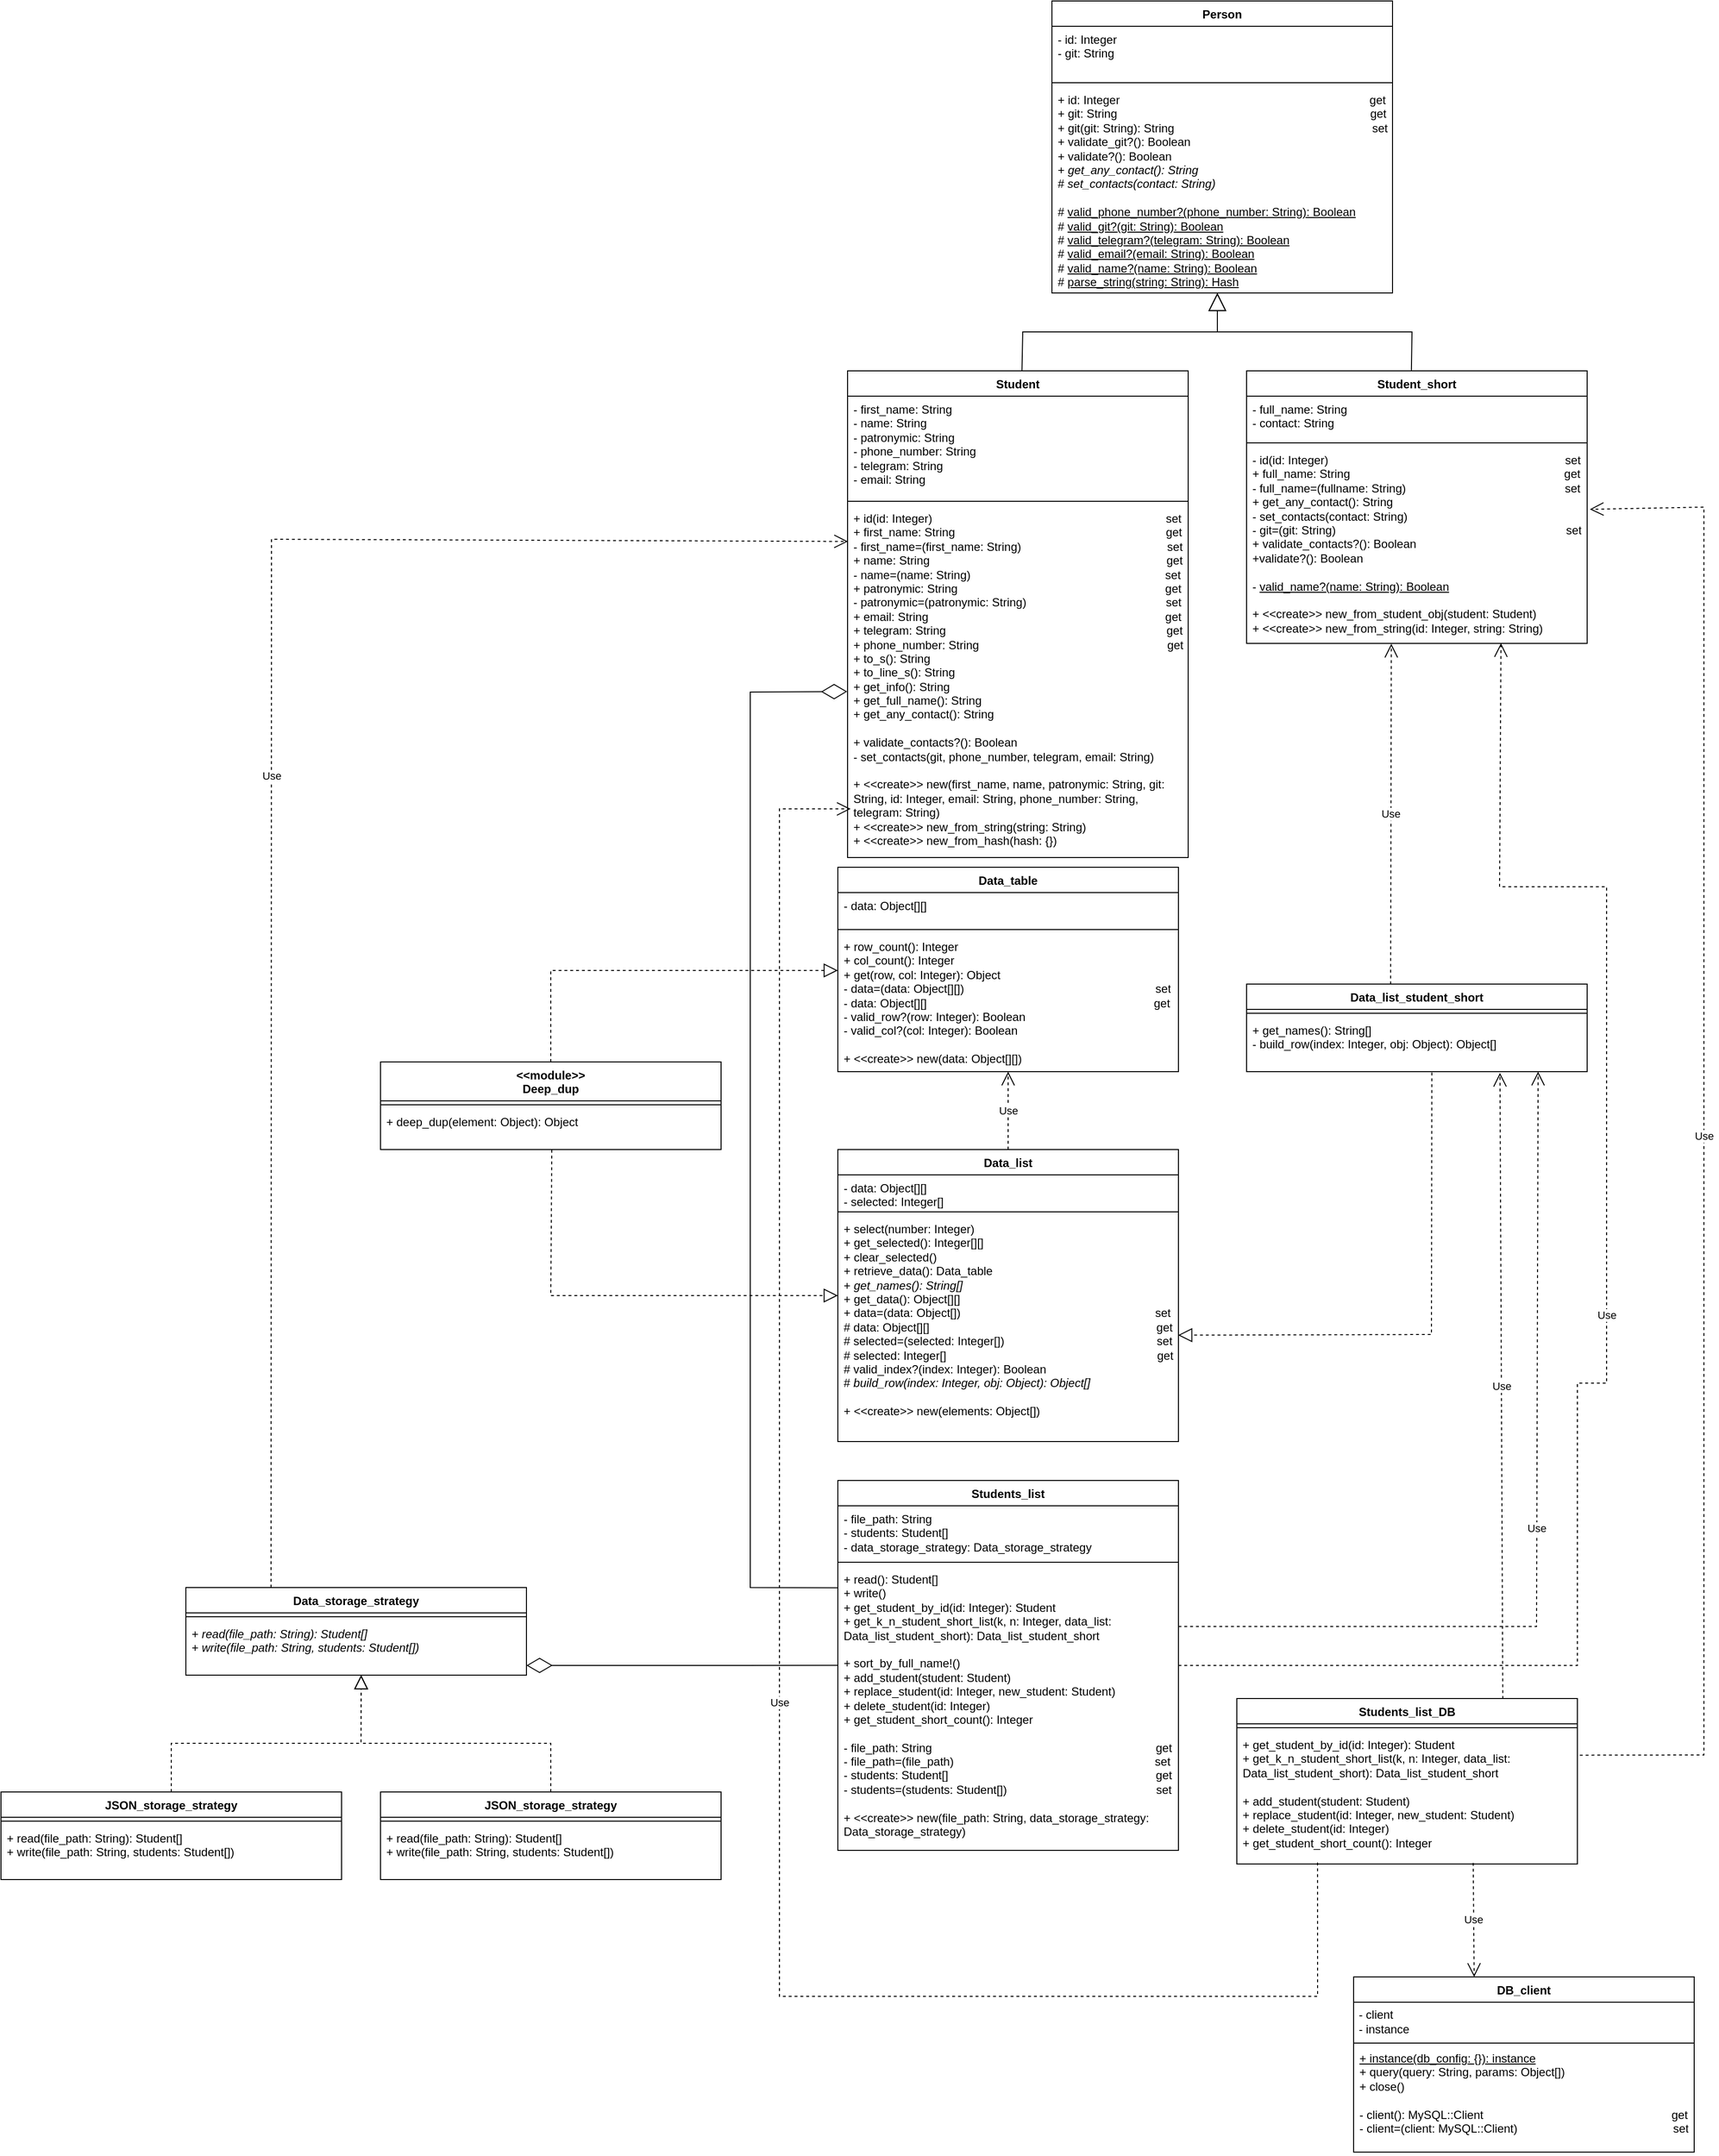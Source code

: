 <mxfile version="24.8.4">
  <diagram name="Страница — 1" id="5-wUqx7X6pIQO82QbJgh">
    <mxGraphModel grid="1" page="1" gridSize="10" guides="1" tooltips="1" connect="1" arrows="1" fold="1" pageScale="1" pageWidth="827" pageHeight="1169" math="0" shadow="0">
      <root>
        <mxCell id="0" />
        <mxCell id="1" parent="0" />
        <mxCell id="8w9vdPJpi9KEnKkPlF_M-1" value="Person" style="swimlane;fontStyle=1;align=center;verticalAlign=top;childLayout=stackLayout;horizontal=1;startSize=26;horizontalStack=0;resizeParent=1;resizeParentMax=0;resizeLast=0;collapsible=1;marginBottom=0;whiteSpace=wrap;html=1;" vertex="1" parent="1">
          <mxGeometry x="250" y="10" width="350" height="300" as="geometry" />
        </mxCell>
        <mxCell id="8w9vdPJpi9KEnKkPlF_M-2" value="- id: Integer&lt;div&gt;- git: String&lt;br&gt;&lt;/div&gt;" style="text;strokeColor=none;fillColor=none;align=left;verticalAlign=top;spacingLeft=4;spacingRight=4;overflow=hidden;rotatable=0;points=[[0,0.5],[1,0.5]];portConstraint=eastwest;whiteSpace=wrap;html=1;" vertex="1" parent="8w9vdPJpi9KEnKkPlF_M-1">
          <mxGeometry y="26" width="350" height="54" as="geometry" />
        </mxCell>
        <mxCell id="8w9vdPJpi9KEnKkPlF_M-3" value="" style="line;strokeWidth=1;fillColor=none;align=left;verticalAlign=middle;spacingTop=-1;spacingLeft=3;spacingRight=3;rotatable=0;labelPosition=right;points=[];portConstraint=eastwest;strokeColor=inherit;" vertex="1" parent="8w9vdPJpi9KEnKkPlF_M-1">
          <mxGeometry y="80" width="350" height="8" as="geometry" />
        </mxCell>
        <mxCell id="8w9vdPJpi9KEnKkPlF_M-4" value="&lt;div&gt;+ id: Integer&amp;nbsp; &amp;nbsp; &amp;nbsp; &amp;nbsp; &amp;nbsp; &amp;nbsp; &amp;nbsp; &amp;nbsp; &amp;nbsp; &amp;nbsp; &amp;nbsp; &amp;nbsp; &amp;nbsp; &amp;nbsp; &amp;nbsp; &amp;nbsp; &amp;nbsp; &amp;nbsp; &amp;nbsp; &amp;nbsp; &amp;nbsp; &amp;nbsp; &amp;nbsp; &amp;nbsp; &amp;nbsp; &amp;nbsp; &amp;nbsp; &amp;nbsp; &amp;nbsp; &amp;nbsp; &amp;nbsp; &amp;nbsp; &amp;nbsp; &amp;nbsp; &amp;nbsp; &amp;nbsp; &amp;nbsp; &amp;nbsp; &amp;nbsp;get&lt;/div&gt;&lt;div&gt;+ git: String&amp;nbsp; &amp;nbsp; &amp;nbsp; &amp;nbsp; &amp;nbsp; &amp;nbsp; &amp;nbsp; &amp;nbsp; &amp;nbsp; &amp;nbsp; &amp;nbsp; &amp;nbsp; &amp;nbsp; &amp;nbsp; &amp;nbsp; &amp;nbsp; &amp;nbsp; &amp;nbsp; &amp;nbsp; &amp;nbsp; &amp;nbsp; &amp;nbsp; &amp;nbsp; &amp;nbsp; &amp;nbsp; &amp;nbsp; &amp;nbsp; &amp;nbsp; &amp;nbsp; &amp;nbsp; &amp;nbsp; &amp;nbsp; &amp;nbsp; &amp;nbsp; &amp;nbsp; &amp;nbsp; &amp;nbsp; &amp;nbsp; &amp;nbsp; get&lt;br&gt;+ git(git: String): String&amp;nbsp; &amp;nbsp; &amp;nbsp; &amp;nbsp; &amp;nbsp; &amp;nbsp; &amp;nbsp; &amp;nbsp; &amp;nbsp; &amp;nbsp; &amp;nbsp; &amp;nbsp; &amp;nbsp; &amp;nbsp; &amp;nbsp; &amp;nbsp; &amp;nbsp; &amp;nbsp; &amp;nbsp; &amp;nbsp; &amp;nbsp; &amp;nbsp; &amp;nbsp; &amp;nbsp; &amp;nbsp; &amp;nbsp; &amp;nbsp; &amp;nbsp; &amp;nbsp; &amp;nbsp; &amp;nbsp;set&lt;/div&gt;&lt;div&gt;+ validate_git?(): Boolean&lt;br&gt;+ validate?(): Boolean&lt;/div&gt;&lt;div&gt;+ &lt;i&gt;get_any_contact(): String&lt;/i&gt;&lt;br&gt;# &lt;i&gt;set_contacts(contact: String)&lt;/i&gt;&lt;br&gt;&lt;br&gt;# &lt;u&gt;valid_phone_number?(phone_number: String): Boolean&lt;/u&gt;&lt;/div&gt;&lt;div&gt;# &lt;u&gt;valid_git?(git: String): Boolean&lt;/u&gt;&lt;/div&gt;&lt;div&gt;# &lt;u&gt;valid_telegram?(telegram: String): Boolean&lt;/u&gt;&lt;/div&gt;&lt;div&gt;# &lt;u&gt;valid_email?(email: String): Boolean&lt;/u&gt;&lt;/div&gt;&lt;div&gt;#&amp;nbsp;&lt;u&gt;valid_name?(name: String): Boolean&lt;/u&gt;&lt;br&gt;&lt;/div&gt;&lt;div&gt;# &lt;u&gt;parse_string(string: String): Hash&lt;/u&gt;&lt;/div&gt;&lt;div&gt;&lt;br&gt;&lt;/div&gt;&lt;div&gt;&lt;br&gt;&lt;/div&gt;&lt;div&gt;&lt;br&gt;&lt;/div&gt;" style="text;strokeColor=none;fillColor=none;align=left;verticalAlign=top;spacingLeft=4;spacingRight=4;overflow=hidden;rotatable=0;points=[[0,0.5],[1,0.5]];portConstraint=eastwest;whiteSpace=wrap;html=1;" vertex="1" parent="8w9vdPJpi9KEnKkPlF_M-1">
          <mxGeometry y="88" width="350" height="212" as="geometry" />
        </mxCell>
        <mxCell id="8w9vdPJpi9KEnKkPlF_M-5" value="Student" style="swimlane;fontStyle=1;align=center;verticalAlign=top;childLayout=stackLayout;horizontal=1;startSize=26;horizontalStack=0;resizeParent=1;resizeParentMax=0;resizeLast=0;collapsible=1;marginBottom=0;whiteSpace=wrap;html=1;" vertex="1" parent="1">
          <mxGeometry x="40" y="390" width="350" height="500" as="geometry" />
        </mxCell>
        <mxCell id="8w9vdPJpi9KEnKkPlF_M-6" value="&lt;div&gt;- first_name: String&lt;/div&gt;&lt;div&gt;- name: String&lt;/div&gt;&lt;div&gt;- patronymic: String&lt;/div&gt;&lt;div&gt;- phone_number: String&lt;/div&gt;&lt;div&gt;- telegram: String&lt;/div&gt;&lt;div&gt;- email: String&lt;/div&gt;" style="text;strokeColor=none;fillColor=none;align=left;verticalAlign=top;spacingLeft=4;spacingRight=4;overflow=hidden;rotatable=0;points=[[0,0.5],[1,0.5]];portConstraint=eastwest;whiteSpace=wrap;html=1;" vertex="1" parent="8w9vdPJpi9KEnKkPlF_M-5">
          <mxGeometry y="26" width="350" height="104" as="geometry" />
        </mxCell>
        <mxCell id="8w9vdPJpi9KEnKkPlF_M-7" value="" style="line;strokeWidth=1;fillColor=none;align=left;verticalAlign=middle;spacingTop=-1;spacingLeft=3;spacingRight=3;rotatable=0;labelPosition=right;points=[];portConstraint=eastwest;strokeColor=inherit;" vertex="1" parent="8w9vdPJpi9KEnKkPlF_M-5">
          <mxGeometry y="130" width="350" height="8" as="geometry" />
        </mxCell>
        <mxCell id="8w9vdPJpi9KEnKkPlF_M-8" value="&lt;div&gt;&lt;span style=&quot;background-color: initial;&quot;&gt;+ id(id: Integer)&amp;nbsp; &amp;nbsp; &amp;nbsp; &amp;nbsp; &amp;nbsp; &amp;nbsp; &amp;nbsp; &amp;nbsp; &amp;nbsp; &amp;nbsp; &amp;nbsp; &amp;nbsp; &amp;nbsp; &amp;nbsp; &amp;nbsp; &amp;nbsp; &amp;nbsp; &amp;nbsp; &amp;nbsp; &amp;nbsp; &amp;nbsp; &amp;nbsp; &amp;nbsp; &amp;nbsp; &amp;nbsp; &amp;nbsp; &amp;nbsp; &amp;nbsp; &amp;nbsp; &amp;nbsp; &amp;nbsp; &amp;nbsp; &amp;nbsp; &amp;nbsp; &amp;nbsp; &amp;nbsp; set&lt;/span&gt;&lt;br&gt;&lt;/div&gt;+ first_name: String&amp;nbsp; &amp;nbsp; &amp;nbsp; &amp;nbsp; &amp;nbsp; &amp;nbsp; &amp;nbsp; &amp;nbsp; &amp;nbsp; &amp;nbsp; &amp;nbsp; &amp;nbsp; &amp;nbsp; &amp;nbsp; &amp;nbsp; &amp;nbsp; &amp;nbsp; &amp;nbsp; &amp;nbsp; &amp;nbsp; &amp;nbsp; &amp;nbsp; &amp;nbsp; &amp;nbsp; &amp;nbsp; &amp;nbsp; &amp;nbsp; &amp;nbsp; &amp;nbsp; &amp;nbsp; &amp;nbsp; &amp;nbsp; &amp;nbsp;get&lt;div&gt;- first_name=(first_name: String)&amp;nbsp; &amp;nbsp; &amp;nbsp; &amp;nbsp; &amp;nbsp; &amp;nbsp; &amp;nbsp; &amp;nbsp; &amp;nbsp; &amp;nbsp; &amp;nbsp; &amp;nbsp; &amp;nbsp; &amp;nbsp; &amp;nbsp; &amp;nbsp; &amp;nbsp; &amp;nbsp; &amp;nbsp; &amp;nbsp; &amp;nbsp; &amp;nbsp; &amp;nbsp;set&lt;br&gt;+ name: String&amp;nbsp; &amp;nbsp; &amp;nbsp; &amp;nbsp; &amp;nbsp; &amp;nbsp; &amp;nbsp; &amp;nbsp; &amp;nbsp; &amp;nbsp; &amp;nbsp; &amp;nbsp; &amp;nbsp; &amp;nbsp; &amp;nbsp; &amp;nbsp; &amp;nbsp; &amp;nbsp; &amp;nbsp; &amp;nbsp; &amp;nbsp; &amp;nbsp; &amp;nbsp; &amp;nbsp; &amp;nbsp; &amp;nbsp; &amp;nbsp; &amp;nbsp; &amp;nbsp; &amp;nbsp; &amp;nbsp; &amp;nbsp; &amp;nbsp; &amp;nbsp; &amp;nbsp; &amp;nbsp; &amp;nbsp;get&lt;br&gt;- name=(name: String)&amp;nbsp; &amp;nbsp; &amp;nbsp; &amp;nbsp; &amp;nbsp; &amp;nbsp; &amp;nbsp; &amp;nbsp; &amp;nbsp; &amp;nbsp; &amp;nbsp; &amp;nbsp; &amp;nbsp; &amp;nbsp; &amp;nbsp; &amp;nbsp; &amp;nbsp; &amp;nbsp; &amp;nbsp; &amp;nbsp; &amp;nbsp; &amp;nbsp; &amp;nbsp; &amp;nbsp; &amp;nbsp; &amp;nbsp; &amp;nbsp; &amp;nbsp; &amp;nbsp; &amp;nbsp; set&lt;br&gt;+ patronymic: String&amp;nbsp; &amp;nbsp; &amp;nbsp; &amp;nbsp; &amp;nbsp; &amp;nbsp; &amp;nbsp; &amp;nbsp; &amp;nbsp; &amp;nbsp; &amp;nbsp; &amp;nbsp; &amp;nbsp; &amp;nbsp; &amp;nbsp; &amp;nbsp; &amp;nbsp; &amp;nbsp; &amp;nbsp; &amp;nbsp; &amp;nbsp; &amp;nbsp; &amp;nbsp; &amp;nbsp; &amp;nbsp; &amp;nbsp; &amp;nbsp; &amp;nbsp; &amp;nbsp; &amp;nbsp; &amp;nbsp; &amp;nbsp; get&lt;/div&gt;&lt;div&gt;- patronymic=(patronymic: String)&amp;nbsp; &amp;nbsp; &amp;nbsp; &amp;nbsp; &amp;nbsp; &amp;nbsp; &amp;nbsp; &amp;nbsp; &amp;nbsp; &amp;nbsp; &amp;nbsp; &amp;nbsp; &amp;nbsp; &amp;nbsp; &amp;nbsp; &amp;nbsp; &amp;nbsp; &amp;nbsp; &amp;nbsp; &amp;nbsp; &amp;nbsp; &amp;nbsp;set&lt;/div&gt;&lt;div&gt;+ email: String&amp;nbsp; &amp;nbsp; &amp;nbsp; &amp;nbsp; &amp;nbsp; &amp;nbsp; &amp;nbsp; &amp;nbsp; &amp;nbsp; &amp;nbsp; &amp;nbsp; &amp;nbsp; &amp;nbsp; &amp;nbsp; &amp;nbsp; &amp;nbsp; &amp;nbsp; &amp;nbsp; &amp;nbsp; &amp;nbsp; &amp;nbsp; &amp;nbsp; &amp;nbsp; &amp;nbsp; &amp;nbsp; &amp;nbsp; &amp;nbsp; &amp;nbsp; &amp;nbsp; &amp;nbsp; &amp;nbsp; &amp;nbsp; &amp;nbsp; &amp;nbsp; &amp;nbsp; &amp;nbsp; &amp;nbsp;get&lt;/div&gt;&lt;div&gt;+ telegram: String&amp;nbsp; &amp;nbsp; &amp;nbsp; &amp;nbsp; &amp;nbsp; &amp;nbsp; &amp;nbsp; &amp;nbsp; &amp;nbsp; &amp;nbsp; &amp;nbsp; &amp;nbsp; &amp;nbsp; &amp;nbsp; &amp;nbsp; &amp;nbsp; &amp;nbsp; &amp;nbsp; &amp;nbsp; &amp;nbsp; &amp;nbsp; &amp;nbsp; &amp;nbsp; &amp;nbsp; &amp;nbsp; &amp;nbsp; &amp;nbsp; &amp;nbsp; &amp;nbsp; &amp;nbsp; &amp;nbsp; &amp;nbsp; &amp;nbsp; &amp;nbsp; get&lt;br&gt;+ phone_number: String&amp;nbsp; &amp;nbsp; &amp;nbsp; &amp;nbsp; &amp;nbsp; &amp;nbsp; &amp;nbsp; &amp;nbsp; &amp;nbsp; &amp;nbsp; &amp;nbsp; &amp;nbsp; &amp;nbsp; &amp;nbsp; &amp;nbsp; &amp;nbsp; &amp;nbsp; &amp;nbsp; &amp;nbsp; &amp;nbsp; &amp;nbsp; &amp;nbsp; &amp;nbsp; &amp;nbsp; &amp;nbsp; &amp;nbsp; &amp;nbsp; &amp;nbsp; &amp;nbsp; get&lt;/div&gt;&lt;div&gt;+ to_s(): String&lt;br&gt;+ to_line_s(): String&lt;/div&gt;&lt;div&gt;+ get_info(): String&lt;/div&gt;&lt;div&gt;+ get_full_name(): String&lt;/div&gt;&lt;div&gt;+ get_any_contact(): String&lt;br&gt;&lt;br&gt;+ validate_contacts?(): Boolean&lt;/div&gt;&lt;div&gt;- set_contacts(git, phone_number, telegram, email: String)&lt;br&gt;&lt;br&gt;+ &amp;lt;&amp;lt;create&amp;gt;&amp;gt; new(first_name, name, patronymic: String, git: String, id: Integer, email: String, phone_number: String, telegram: String)&lt;/div&gt;&lt;div&gt;+ &amp;lt;&amp;lt;create&amp;gt;&amp;gt; new_from_string(string: String)&lt;br&gt;+ &amp;lt;&amp;lt;create&amp;gt;&amp;gt; new_from_hash(hash: {})&lt;br&gt;&lt;br&gt;&lt;/div&gt;&lt;div&gt;&lt;br&gt;&lt;/div&gt;" style="text;strokeColor=none;fillColor=none;align=left;verticalAlign=top;spacingLeft=4;spacingRight=4;overflow=hidden;rotatable=0;points=[[0,0.5],[1,0.5]];portConstraint=eastwest;whiteSpace=wrap;html=1;" vertex="1" parent="8w9vdPJpi9KEnKkPlF_M-5">
          <mxGeometry y="138" width="350" height="362" as="geometry" />
        </mxCell>
        <mxCell id="8w9vdPJpi9KEnKkPlF_M-9" value="Student_short" style="swimlane;fontStyle=1;align=center;verticalAlign=top;childLayout=stackLayout;horizontal=1;startSize=26;horizontalStack=0;resizeParent=1;resizeParentMax=0;resizeLast=0;collapsible=1;marginBottom=0;whiteSpace=wrap;html=1;" vertex="1" parent="1">
          <mxGeometry x="450" y="390" width="350" height="280" as="geometry" />
        </mxCell>
        <mxCell id="8w9vdPJpi9KEnKkPlF_M-10" value="&lt;div&gt;&lt;span style=&quot;background-color: initial;&quot;&gt;- full_name: String&lt;br&gt;- contact: String&lt;/span&gt;&lt;br&gt;&lt;/div&gt;&lt;div&gt;&lt;br&gt;&lt;/div&gt;" style="text;strokeColor=none;fillColor=none;align=left;verticalAlign=top;spacingLeft=4;spacingRight=4;overflow=hidden;rotatable=0;points=[[0,0.5],[1,0.5]];portConstraint=eastwest;whiteSpace=wrap;html=1;" vertex="1" parent="8w9vdPJpi9KEnKkPlF_M-9">
          <mxGeometry y="26" width="350" height="44" as="geometry" />
        </mxCell>
        <mxCell id="8w9vdPJpi9KEnKkPlF_M-11" value="" style="line;strokeWidth=1;fillColor=none;align=left;verticalAlign=middle;spacingTop=-1;spacingLeft=3;spacingRight=3;rotatable=0;labelPosition=right;points=[];portConstraint=eastwest;strokeColor=inherit;" vertex="1" parent="8w9vdPJpi9KEnKkPlF_M-9">
          <mxGeometry y="70" width="350" height="8" as="geometry" />
        </mxCell>
        <mxCell id="8w9vdPJpi9KEnKkPlF_M-12" value="&lt;div&gt;&lt;span style=&quot;background-color: initial;&quot;&gt;- id(id: Integer)&amp;nbsp; &amp;nbsp; &amp;nbsp; &amp;nbsp; &amp;nbsp; &amp;nbsp; &amp;nbsp; &amp;nbsp; &amp;nbsp; &amp;nbsp; &amp;nbsp; &amp;nbsp; &amp;nbsp; &amp;nbsp; &amp;nbsp; &amp;nbsp; &amp;nbsp; &amp;nbsp; &amp;nbsp; &amp;nbsp; &amp;nbsp; &amp;nbsp; &amp;nbsp; &amp;nbsp; &amp;nbsp; &amp;nbsp; &amp;nbsp; &amp;nbsp; &amp;nbsp; &amp;nbsp; &amp;nbsp; &amp;nbsp; &amp;nbsp; &amp;nbsp; &amp;nbsp; &amp;nbsp; &amp;nbsp;set&lt;/span&gt;&lt;/div&gt;&lt;div&gt;+ full_name: String&amp;nbsp; &amp;nbsp; &amp;nbsp; &amp;nbsp; &amp;nbsp; &amp;nbsp; &amp;nbsp; &amp;nbsp; &amp;nbsp; &amp;nbsp; &amp;nbsp; &amp;nbsp; &amp;nbsp; &amp;nbsp; &amp;nbsp; &amp;nbsp; &amp;nbsp; &amp;nbsp; &amp;nbsp; &amp;nbsp; &amp;nbsp; &amp;nbsp; &amp;nbsp; &amp;nbsp; &amp;nbsp; &amp;nbsp; &amp;nbsp; &amp;nbsp; &amp;nbsp; &amp;nbsp; &amp;nbsp; &amp;nbsp; &amp;nbsp; get&lt;br&gt;- full_name=(fullname: String)&amp;nbsp; &amp;nbsp; &amp;nbsp; &amp;nbsp; &amp;nbsp; &amp;nbsp; &amp;nbsp; &amp;nbsp; &amp;nbsp; &amp;nbsp; &amp;nbsp; &amp;nbsp; &amp;nbsp; &amp;nbsp; &amp;nbsp; &amp;nbsp; &amp;nbsp; &amp;nbsp; &amp;nbsp; &amp;nbsp; &amp;nbsp; &amp;nbsp; &amp;nbsp; &amp;nbsp; &amp;nbsp;set&lt;br&gt;+ get_any_contact(): String&amp;nbsp; &amp;nbsp; &amp;nbsp; &amp;nbsp; &amp;nbsp; &amp;nbsp; &amp;nbsp; &amp;nbsp; &amp;nbsp; &amp;nbsp; &amp;nbsp; &amp;nbsp; &amp;nbsp; &amp;nbsp; &amp;nbsp; &amp;nbsp;&amp;nbsp;&lt;/div&gt;&lt;div&gt;- set_contacts(contact: String)&lt;/div&gt;&lt;div&gt;- git=(git: String)&amp;nbsp; &amp;nbsp; &amp;nbsp; &amp;nbsp; &amp;nbsp; &amp;nbsp; &amp;nbsp; &amp;nbsp; &amp;nbsp; &amp;nbsp; &amp;nbsp; &amp;nbsp; &amp;nbsp; &amp;nbsp; &amp;nbsp; &amp;nbsp; &amp;nbsp; &amp;nbsp; &amp;nbsp; &amp;nbsp; &amp;nbsp; &amp;nbsp; &amp;nbsp; &amp;nbsp; &amp;nbsp; &amp;nbsp; &amp;nbsp; &amp;nbsp; &amp;nbsp; &amp;nbsp; &amp;nbsp; &amp;nbsp; &amp;nbsp; &amp;nbsp; &amp;nbsp; &amp;nbsp;set&lt;br&gt;+ validate_contacts?(): Boolean&lt;br&gt;+validate?(): Boolean&lt;/div&gt;&lt;div&gt;&lt;br&gt;&lt;/div&gt;&lt;div&gt;- &lt;u&gt;valid_name?(name: String): Boolean&lt;/u&gt;&lt;/div&gt;&lt;div&gt;&lt;u&gt;&lt;br&gt;&lt;/u&gt;+ &amp;lt;&amp;lt;create&amp;gt;&amp;gt; new_from_student_obj(student: Student)&lt;/div&gt;&lt;div&gt;+ &amp;lt;&amp;lt;create&amp;gt;&amp;gt; new_from_string(id: Integer, string: String)&lt;br&gt;&lt;/div&gt;&lt;div&gt;&lt;br&gt;&lt;/div&gt;&lt;div&gt;&lt;br&gt;&lt;/div&gt;" style="text;strokeColor=none;fillColor=none;align=left;verticalAlign=top;spacingLeft=4;spacingRight=4;overflow=hidden;rotatable=0;points=[[0,0.5],[1,0.5]];portConstraint=eastwest;whiteSpace=wrap;html=1;" vertex="1" parent="8w9vdPJpi9KEnKkPlF_M-9">
          <mxGeometry y="78" width="350" height="202" as="geometry" />
        </mxCell>
        <mxCell id="8w9vdPJpi9KEnKkPlF_M-13" value="" style="endArrow=block;endSize=16;endFill=0;html=1;rounded=0;exitX=0.512;exitY=0;exitDx=0;exitDy=0;exitPerimeter=0;" edge="1" parent="1" source="8w9vdPJpi9KEnKkPlF_M-5">
          <mxGeometry width="160" relative="1" as="geometry">
            <mxPoint x="220" y="350" as="sourcePoint" />
            <mxPoint x="420" y="310" as="targetPoint" />
            <Array as="points">
              <mxPoint x="220" y="350" />
              <mxPoint x="420" y="350" />
            </Array>
          </mxGeometry>
        </mxCell>
        <mxCell id="8w9vdPJpi9KEnKkPlF_M-14" value="" style="endArrow=block;endSize=16;endFill=0;html=1;rounded=0;exitX=0.484;exitY=-0.002;exitDx=0;exitDy=0;exitPerimeter=0;" edge="1" parent="1" source="8w9vdPJpi9KEnKkPlF_M-9">
          <mxGeometry width="160" relative="1" as="geometry">
            <mxPoint x="205" y="320" as="sourcePoint" />
            <mxPoint x="420" y="310" as="targetPoint" />
            <Array as="points">
              <mxPoint x="620" y="350" />
              <mxPoint x="420" y="350" />
            </Array>
          </mxGeometry>
        </mxCell>
        <mxCell id="5-nP5moGx_K60F7qfpw7-1" value="Data_table" style="swimlane;fontStyle=1;align=center;verticalAlign=top;childLayout=stackLayout;horizontal=1;startSize=26;horizontalStack=0;resizeParent=1;resizeParentMax=0;resizeLast=0;collapsible=1;marginBottom=0;whiteSpace=wrap;html=1;" vertex="1" parent="1">
          <mxGeometry x="30" y="900" width="350" height="210" as="geometry" />
        </mxCell>
        <mxCell id="5-nP5moGx_K60F7qfpw7-2" value="- data: Object[][]" style="text;strokeColor=none;fillColor=none;align=left;verticalAlign=top;spacingLeft=4;spacingRight=4;overflow=hidden;rotatable=0;points=[[0,0.5],[1,0.5]];portConstraint=eastwest;whiteSpace=wrap;html=1;" vertex="1" parent="5-nP5moGx_K60F7qfpw7-1">
          <mxGeometry y="26" width="350" height="34" as="geometry" />
        </mxCell>
        <mxCell id="5-nP5moGx_K60F7qfpw7-3" value="" style="line;strokeWidth=1;fillColor=none;align=left;verticalAlign=middle;spacingTop=-1;spacingLeft=3;spacingRight=3;rotatable=0;labelPosition=right;points=[];portConstraint=eastwest;strokeColor=inherit;" vertex="1" parent="5-nP5moGx_K60F7qfpw7-1">
          <mxGeometry y="60" width="350" height="8" as="geometry" />
        </mxCell>
        <mxCell id="5-nP5moGx_K60F7qfpw7-4" value="+ row_count(): Integer&lt;br&gt;+ col_count(): Integer&lt;br&gt;+ get(row, col: Integer): Object&lt;br&gt;- data=(data: Object[][])&amp;nbsp; &amp;nbsp; &amp;nbsp; &amp;nbsp; &amp;nbsp; &amp;nbsp; &amp;nbsp; &amp;nbsp; &amp;nbsp; &amp;nbsp; &amp;nbsp; &amp;nbsp; &amp;nbsp; &amp;nbsp; &amp;nbsp; &amp;nbsp; &amp;nbsp; &amp;nbsp; &amp;nbsp; &amp;nbsp; &amp;nbsp; &amp;nbsp; &amp;nbsp; &amp;nbsp; &amp;nbsp; &amp;nbsp; &amp;nbsp; &amp;nbsp; &amp;nbsp; &amp;nbsp;set&lt;br&gt;- data: Object[][]&amp;nbsp; &amp;nbsp; &amp;nbsp; &amp;nbsp; &amp;nbsp; &amp;nbsp; &amp;nbsp; &amp;nbsp; &amp;nbsp; &amp;nbsp; &amp;nbsp; &amp;nbsp; &amp;nbsp; &amp;nbsp; &amp;nbsp; &amp;nbsp; &amp;nbsp; &amp;nbsp; &amp;nbsp; &amp;nbsp; &amp;nbsp; &amp;nbsp; &amp;nbsp; &amp;nbsp; &amp;nbsp; &amp;nbsp; &amp;nbsp; &amp;nbsp; &amp;nbsp; &amp;nbsp; &amp;nbsp; &amp;nbsp; &amp;nbsp; &amp;nbsp; &amp;nbsp; get&lt;br&gt;- valid_row?(row: Integer): Boolean&lt;br&gt;- valid_col?(col: Integer): Boolean&lt;br&gt;&lt;br&gt;+ &amp;lt;&amp;lt;create&amp;gt;&amp;gt; new(data: Object[][])" style="text;strokeColor=none;fillColor=none;align=left;verticalAlign=top;spacingLeft=4;spacingRight=4;overflow=hidden;rotatable=0;points=[[0,0.5],[1,0.5]];portConstraint=eastwest;whiteSpace=wrap;html=1;" vertex="1" parent="5-nP5moGx_K60F7qfpw7-1">
          <mxGeometry y="68" width="350" height="142" as="geometry" />
        </mxCell>
        <mxCell id="5-nP5moGx_K60F7qfpw7-5" value="Data_list" style="swimlane;fontStyle=1;align=center;verticalAlign=top;childLayout=stackLayout;horizontal=1;startSize=26;horizontalStack=0;resizeParent=1;resizeParentMax=0;resizeLast=0;collapsible=1;marginBottom=0;whiteSpace=wrap;html=1;" vertex="1" parent="1">
          <mxGeometry x="30" y="1190" width="350" height="300" as="geometry" />
        </mxCell>
        <mxCell id="5-nP5moGx_K60F7qfpw7-6" value="- data: Object[][]&lt;div&gt;- selected: Integer[]&lt;/div&gt;" style="text;strokeColor=none;fillColor=none;align=left;verticalAlign=top;spacingLeft=4;spacingRight=4;overflow=hidden;rotatable=0;points=[[0,0.5],[1,0.5]];portConstraint=eastwest;whiteSpace=wrap;html=1;" vertex="1" parent="5-nP5moGx_K60F7qfpw7-5">
          <mxGeometry y="26" width="350" height="34" as="geometry" />
        </mxCell>
        <mxCell id="5-nP5moGx_K60F7qfpw7-7" value="" style="line;strokeWidth=1;fillColor=none;align=left;verticalAlign=middle;spacingTop=-1;spacingLeft=3;spacingRight=3;rotatable=0;labelPosition=right;points=[];portConstraint=eastwest;strokeColor=inherit;" vertex="1" parent="5-nP5moGx_K60F7qfpw7-5">
          <mxGeometry y="60" width="350" height="8" as="geometry" />
        </mxCell>
        <mxCell id="5-nP5moGx_K60F7qfpw7-8" value="+ select(number: Integer)&lt;br&gt;+ get_selected(): Integer[][]&lt;br&gt;+ clear_selected()&lt;div&gt;+ retrieve_data(): Data_table&lt;br&gt;+ &lt;i&gt;get_names(): String[]&lt;/i&gt;&lt;br&gt;+ get_data(): Object[][]&lt;br&gt;+ data=(data: Object[])&amp;nbsp; &amp;nbsp; &amp;nbsp; &amp;nbsp; &amp;nbsp; &amp;nbsp; &amp;nbsp; &amp;nbsp; &amp;nbsp; &amp;nbsp; &amp;nbsp; &amp;nbsp; &amp;nbsp; &amp;nbsp; &amp;nbsp; &amp;nbsp; &amp;nbsp; &amp;nbsp; &amp;nbsp; &amp;nbsp; &amp;nbsp; &amp;nbsp; &amp;nbsp; &amp;nbsp; &amp;nbsp; &amp;nbsp; &amp;nbsp; &amp;nbsp; &amp;nbsp; &amp;nbsp; set&lt;br&gt;# data: Object[][]&amp;nbsp; &amp;nbsp; &amp;nbsp; &amp;nbsp; &amp;nbsp; &amp;nbsp; &amp;nbsp; &amp;nbsp; &amp;nbsp; &amp;nbsp; &amp;nbsp; &amp;nbsp; &amp;nbsp; &amp;nbsp; &amp;nbsp; &amp;nbsp; &amp;nbsp; &amp;nbsp; &amp;nbsp; &amp;nbsp; &amp;nbsp; &amp;nbsp; &amp;nbsp; &amp;nbsp; &amp;nbsp; &amp;nbsp; &amp;nbsp; &amp;nbsp; &amp;nbsp; &amp;nbsp; &amp;nbsp; &amp;nbsp; &amp;nbsp; &amp;nbsp; &amp;nbsp; get&lt;br&gt;# selected=(selected: Integer[])&amp;nbsp; &amp;nbsp; &amp;nbsp; &amp;nbsp; &amp;nbsp; &amp;nbsp; &amp;nbsp; &amp;nbsp; &amp;nbsp; &amp;nbsp; &amp;nbsp; &amp;nbsp; &amp;nbsp; &amp;nbsp; &amp;nbsp; &amp;nbsp; &amp;nbsp; &amp;nbsp; &amp;nbsp; &amp;nbsp; &amp;nbsp; &amp;nbsp; &amp;nbsp; &amp;nbsp;set&lt;br&gt;# selected: Integer[]&amp;nbsp; &amp;nbsp; &amp;nbsp; &amp;nbsp; &amp;nbsp; &amp;nbsp; &amp;nbsp; &amp;nbsp; &amp;nbsp; &amp;nbsp; &amp;nbsp; &amp;nbsp; &amp;nbsp; &amp;nbsp; &amp;nbsp; &amp;nbsp; &amp;nbsp; &amp;nbsp; &amp;nbsp; &amp;nbsp; &amp;nbsp; &amp;nbsp; &amp;nbsp; &amp;nbsp; &amp;nbsp; &amp;nbsp; &amp;nbsp; &amp;nbsp; &amp;nbsp; &amp;nbsp; &amp;nbsp; &amp;nbsp; &amp;nbsp;get&lt;br&gt;# valid_index?(index: Integer): Boolean&lt;br&gt;# &lt;i&gt;build_row(index: Integer, obj: Object): Object[]&lt;/i&gt;&lt;br&gt;&lt;br&gt;+ &amp;lt;&amp;lt;create&amp;gt;&amp;gt; new(elements: Object[])&lt;br&gt;&lt;br&gt;&lt;br&gt;&lt;/div&gt;" style="text;strokeColor=none;fillColor=none;align=left;verticalAlign=top;spacingLeft=4;spacingRight=4;overflow=hidden;rotatable=0;points=[[0,0.5],[1,0.5]];portConstraint=eastwest;whiteSpace=wrap;html=1;" vertex="1" parent="5-nP5moGx_K60F7qfpw7-5">
          <mxGeometry y="68" width="350" height="232" as="geometry" />
        </mxCell>
        <mxCell id="5-nP5moGx_K60F7qfpw7-9" value="Data_list_student_short" style="swimlane;fontStyle=1;align=center;verticalAlign=top;childLayout=stackLayout;horizontal=1;startSize=26;horizontalStack=0;resizeParent=1;resizeParentMax=0;resizeLast=0;collapsible=1;marginBottom=0;whiteSpace=wrap;html=1;" vertex="1" parent="1">
          <mxGeometry x="450" y="1020" width="350" height="90" as="geometry" />
        </mxCell>
        <mxCell id="5-nP5moGx_K60F7qfpw7-11" value="" style="line;strokeWidth=1;fillColor=none;align=left;verticalAlign=middle;spacingTop=-1;spacingLeft=3;spacingRight=3;rotatable=0;labelPosition=right;points=[];portConstraint=eastwest;strokeColor=inherit;" vertex="1" parent="5-nP5moGx_K60F7qfpw7-9">
          <mxGeometry y="26" width="350" height="8" as="geometry" />
        </mxCell>
        <mxCell id="5-nP5moGx_K60F7qfpw7-12" value="&lt;div&gt;+ get_names(): String[]&lt;br&gt;- build_row(index: Integer, obj: Object): Object[]&lt;/div&gt;" style="text;strokeColor=none;fillColor=none;align=left;verticalAlign=top;spacingLeft=4;spacingRight=4;overflow=hidden;rotatable=0;points=[[0,0.5],[1,0.5]];portConstraint=eastwest;whiteSpace=wrap;html=1;" vertex="1" parent="5-nP5moGx_K60F7qfpw7-9">
          <mxGeometry y="34" width="350" height="56" as="geometry" />
        </mxCell>
        <mxCell id="5-nP5moGx_K60F7qfpw7-13" value="&amp;lt;&amp;lt;module&amp;gt;&amp;gt;&lt;br&gt;Deep_dup" style="swimlane;fontStyle=1;align=center;verticalAlign=top;childLayout=stackLayout;horizontal=1;startSize=40;horizontalStack=0;resizeParent=1;resizeParentMax=0;resizeLast=0;collapsible=1;marginBottom=0;whiteSpace=wrap;html=1;" vertex="1" parent="1">
          <mxGeometry x="-440" y="1100" width="350" height="90" as="geometry" />
        </mxCell>
        <mxCell id="5-nP5moGx_K60F7qfpw7-14" value="" style="line;strokeWidth=1;fillColor=none;align=left;verticalAlign=middle;spacingTop=-1;spacingLeft=3;spacingRight=3;rotatable=0;labelPosition=right;points=[];portConstraint=eastwest;strokeColor=inherit;" vertex="1" parent="5-nP5moGx_K60F7qfpw7-13">
          <mxGeometry y="40" width="350" height="8" as="geometry" />
        </mxCell>
        <mxCell id="5-nP5moGx_K60F7qfpw7-15" value="+ deep_dup(element: Object): Object" style="text;strokeColor=none;fillColor=none;align=left;verticalAlign=top;spacingLeft=4;spacingRight=4;overflow=hidden;rotatable=0;points=[[0,0.5],[1,0.5]];portConstraint=eastwest;whiteSpace=wrap;html=1;" vertex="1" parent="5-nP5moGx_K60F7qfpw7-13">
          <mxGeometry y="48" width="350" height="42" as="geometry" />
        </mxCell>
        <mxCell id="5-nP5moGx_K60F7qfpw7-17" value="" style="endArrow=block;dashed=1;endFill=0;endSize=12;html=1;rounded=0;exitX=0.544;exitY=1.015;exitDx=0;exitDy=0;exitPerimeter=0;entryX=0.999;entryY=0.529;entryDx=0;entryDy=0;entryPerimeter=0;" edge="1" parent="1" source="5-nP5moGx_K60F7qfpw7-12" target="5-nP5moGx_K60F7qfpw7-8">
          <mxGeometry width="160" relative="1" as="geometry">
            <mxPoint x="590" y="1200" as="sourcePoint" />
            <mxPoint x="700" y="1340" as="targetPoint" />
            <Array as="points">
              <mxPoint x="640" y="1380" />
            </Array>
          </mxGeometry>
        </mxCell>
        <mxCell id="5-nP5moGx_K60F7qfpw7-20" value="" style="endArrow=block;dashed=1;endFill=0;endSize=12;html=1;rounded=0;exitX=0.5;exitY=0;exitDx=0;exitDy=0;" edge="1" parent="1" source="5-nP5moGx_K60F7qfpw7-13">
          <mxGeometry width="160" relative="1" as="geometry">
            <mxPoint x="-290" y="980" as="sourcePoint" />
            <mxPoint x="30" y="1006" as="targetPoint" />
            <Array as="points">
              <mxPoint x="-265" y="1006" />
            </Array>
          </mxGeometry>
        </mxCell>
        <mxCell id="5-nP5moGx_K60F7qfpw7-21" value="" style="endArrow=block;dashed=1;endFill=0;endSize=12;html=1;rounded=0;exitX=0.503;exitY=1.005;exitDx=0;exitDy=0;exitPerimeter=0;" edge="1" parent="1" source="5-nP5moGx_K60F7qfpw7-15">
          <mxGeometry width="160" relative="1" as="geometry">
            <mxPoint x="-265" y="1434" as="sourcePoint" />
            <mxPoint x="30" y="1340" as="targetPoint" />
            <Array as="points">
              <mxPoint x="-265" y="1340" />
            </Array>
          </mxGeometry>
        </mxCell>
        <mxCell id="KkiaDDsZdYViQD7Pt-F1-1" value="Students_list" style="swimlane;fontStyle=1;align=center;verticalAlign=top;childLayout=stackLayout;horizontal=1;startSize=26;horizontalStack=0;resizeParent=1;resizeParentMax=0;resizeLast=0;collapsible=1;marginBottom=0;whiteSpace=wrap;html=1;" vertex="1" parent="1">
          <mxGeometry x="30" y="1530" width="350" height="380" as="geometry" />
        </mxCell>
        <mxCell id="KkiaDDsZdYViQD7Pt-F1-2" value="- file_path: String&lt;br&gt;- students: Student[]&lt;br&gt;- data_storage_strategy: Data_storage_strategy" style="text;strokeColor=none;fillColor=none;align=left;verticalAlign=top;spacingLeft=4;spacingRight=4;overflow=hidden;rotatable=0;points=[[0,0.5],[1,0.5]];portConstraint=eastwest;whiteSpace=wrap;html=1;" vertex="1" parent="KkiaDDsZdYViQD7Pt-F1-1">
          <mxGeometry y="26" width="350" height="54" as="geometry" />
        </mxCell>
        <mxCell id="KkiaDDsZdYViQD7Pt-F1-3" value="" style="line;strokeWidth=1;fillColor=none;align=left;verticalAlign=middle;spacingTop=-1;spacingLeft=3;spacingRight=3;rotatable=0;labelPosition=right;points=[];portConstraint=eastwest;strokeColor=inherit;" vertex="1" parent="KkiaDDsZdYViQD7Pt-F1-1">
          <mxGeometry y="80" width="350" height="8" as="geometry" />
        </mxCell>
        <mxCell id="KkiaDDsZdYViQD7Pt-F1-4" value="&lt;div&gt;+ read(): Student[]&lt;br&gt;+ write()&lt;br&gt;+ get_student_by_id(id: Integer): Student&lt;br&gt;+ get_k_n_student_short_list(k, n: Integer, data_list: Data_list_student_short): Data_list_student_short&lt;br&gt;&lt;br&gt;+ sort_by_full_name!()&lt;br&gt;+ add_student(student: Student)&lt;br&gt;+ replace_student(id: Integer, new_student: Student)&lt;br&gt;+ delete_student(id: Integer)&lt;br&gt;+ get_student_short_count(): Integer&lt;br&gt;&lt;br&gt;- file_path: String&amp;nbsp; &amp;nbsp; &amp;nbsp; &amp;nbsp; &amp;nbsp; &amp;nbsp; &amp;nbsp; &amp;nbsp; &amp;nbsp; &amp;nbsp; &amp;nbsp; &amp;nbsp; &amp;nbsp; &amp;nbsp; &amp;nbsp; &amp;nbsp; &amp;nbsp; &amp;nbsp; &amp;nbsp; &amp;nbsp; &amp;nbsp; &amp;nbsp; &amp;nbsp; &amp;nbsp; &amp;nbsp; &amp;nbsp; &amp;nbsp; &amp;nbsp; &amp;nbsp; &amp;nbsp; &amp;nbsp; &amp;nbsp; &amp;nbsp; &amp;nbsp; &amp;nbsp;get&lt;br&gt;- file_path=(file_path)&amp;nbsp; &amp;nbsp; &amp;nbsp; &amp;nbsp; &amp;nbsp; &amp;nbsp; &amp;nbsp; &amp;nbsp; &amp;nbsp; &amp;nbsp; &amp;nbsp; &amp;nbsp; &amp;nbsp; &amp;nbsp; &amp;nbsp; &amp;nbsp; &amp;nbsp; &amp;nbsp; &amp;nbsp; &amp;nbsp; &amp;nbsp; &amp;nbsp; &amp;nbsp; &amp;nbsp; &amp;nbsp; &amp;nbsp; &amp;nbsp; &amp;nbsp; &amp;nbsp; &amp;nbsp; &amp;nbsp; set&lt;br&gt;- students: Student[]&amp;nbsp; &amp;nbsp; &amp;nbsp; &amp;nbsp; &amp;nbsp; &amp;nbsp; &amp;nbsp; &amp;nbsp; &amp;nbsp; &amp;nbsp; &amp;nbsp; &amp;nbsp; &amp;nbsp; &amp;nbsp; &amp;nbsp; &amp;nbsp; &amp;nbsp; &amp;nbsp; &amp;nbsp; &amp;nbsp; &amp;nbsp; &amp;nbsp; &amp;nbsp; &amp;nbsp; &amp;nbsp; &amp;nbsp; &amp;nbsp; &amp;nbsp; &amp;nbsp; &amp;nbsp; &amp;nbsp; &amp;nbsp; get&lt;br&gt;- students=(students: Student[])&amp;nbsp; &amp;nbsp; &amp;nbsp; &amp;nbsp; &amp;nbsp; &amp;nbsp; &amp;nbsp; &amp;nbsp; &amp;nbsp; &amp;nbsp; &amp;nbsp; &amp;nbsp; &amp;nbsp; &amp;nbsp; &amp;nbsp; &amp;nbsp; &amp;nbsp; &amp;nbsp; &amp;nbsp; &amp;nbsp; &amp;nbsp; &amp;nbsp; &amp;nbsp; set&lt;br&gt;&lt;br&gt;+ &amp;lt;&amp;lt;create&amp;gt;&amp;gt; new(file_path: String, data_storage_strategy: Data_storage_strategy)&lt;br&gt;&lt;br&gt;&lt;br&gt;&lt;/div&gt;" style="text;strokeColor=none;fillColor=none;align=left;verticalAlign=top;spacingLeft=4;spacingRight=4;overflow=hidden;rotatable=0;points=[[0,0.5],[1,0.5]];portConstraint=eastwest;whiteSpace=wrap;html=1;" vertex="1" parent="KkiaDDsZdYViQD7Pt-F1-1">
          <mxGeometry y="88" width="350" height="292" as="geometry" />
        </mxCell>
        <mxCell id="KkiaDDsZdYViQD7Pt-F1-19" value="Data_storage_strategy" style="swimlane;fontStyle=1;align=center;verticalAlign=top;childLayout=stackLayout;horizontal=1;startSize=26;horizontalStack=0;resizeParent=1;resizeParentMax=0;resizeLast=0;collapsible=1;marginBottom=0;whiteSpace=wrap;html=1;" vertex="1" parent="1">
          <mxGeometry x="-640" y="1640" width="350" height="90" as="geometry" />
        </mxCell>
        <mxCell id="KkiaDDsZdYViQD7Pt-F1-21" value="" style="line;strokeWidth=1;fillColor=none;align=left;verticalAlign=middle;spacingTop=-1;spacingLeft=3;spacingRight=3;rotatable=0;labelPosition=right;points=[];portConstraint=eastwest;strokeColor=inherit;" vertex="1" parent="KkiaDDsZdYViQD7Pt-F1-19">
          <mxGeometry y="26" width="350" height="8" as="geometry" />
        </mxCell>
        <mxCell id="KkiaDDsZdYViQD7Pt-F1-23" value="&lt;div&gt;+ &lt;i&gt;read(file_path: String): Student[]&lt;/i&gt;&lt;br&gt;+ &lt;i&gt;write(file_path: String, students: Student[])&lt;/i&gt;&lt;br&gt;&lt;br&gt;&lt;/div&gt;" style="text;strokeColor=none;fillColor=none;align=left;verticalAlign=top;spacingLeft=4;spacingRight=4;overflow=hidden;rotatable=0;points=[[0,0.5],[1,0.5]];portConstraint=eastwest;whiteSpace=wrap;html=1;" vertex="1" parent="KkiaDDsZdYViQD7Pt-F1-19">
          <mxGeometry y="34" width="350" height="56" as="geometry" />
        </mxCell>
        <mxCell id="KkiaDDsZdYViQD7Pt-F1-24" value="JSON_storage_strategy" style="swimlane;fontStyle=1;align=center;verticalAlign=top;childLayout=stackLayout;horizontal=1;startSize=26;horizontalStack=0;resizeParent=1;resizeParentMax=0;resizeLast=0;collapsible=1;marginBottom=0;whiteSpace=wrap;html=1;" vertex="1" parent="1">
          <mxGeometry x="-830" y="1850" width="350" height="90" as="geometry" />
        </mxCell>
        <mxCell id="KkiaDDsZdYViQD7Pt-F1-25" value="" style="line;strokeWidth=1;fillColor=none;align=left;verticalAlign=middle;spacingTop=-1;spacingLeft=3;spacingRight=3;rotatable=0;labelPosition=right;points=[];portConstraint=eastwest;strokeColor=inherit;" vertex="1" parent="KkiaDDsZdYViQD7Pt-F1-24">
          <mxGeometry y="26" width="350" height="8" as="geometry" />
        </mxCell>
        <mxCell id="KkiaDDsZdYViQD7Pt-F1-26" value="&lt;div&gt;+ read(file_path: String): Student[]&lt;br&gt;+ write(file_path: String, students: Student[])&lt;br&gt;&lt;br&gt;&lt;/div&gt;" style="text;strokeColor=none;fillColor=none;align=left;verticalAlign=top;spacingLeft=4;spacingRight=4;overflow=hidden;rotatable=0;points=[[0,0.5],[1,0.5]];portConstraint=eastwest;whiteSpace=wrap;html=1;" vertex="1" parent="KkiaDDsZdYViQD7Pt-F1-24">
          <mxGeometry y="34" width="350" height="56" as="geometry" />
        </mxCell>
        <mxCell id="KkiaDDsZdYViQD7Pt-F1-27" value="JSON_storage_strategy" style="swimlane;fontStyle=1;align=center;verticalAlign=top;childLayout=stackLayout;horizontal=1;startSize=26;horizontalStack=0;resizeParent=1;resizeParentMax=0;resizeLast=0;collapsible=1;marginBottom=0;whiteSpace=wrap;html=1;" vertex="1" parent="1">
          <mxGeometry x="-440" y="1850" width="350" height="90" as="geometry" />
        </mxCell>
        <mxCell id="KkiaDDsZdYViQD7Pt-F1-28" value="" style="line;strokeWidth=1;fillColor=none;align=left;verticalAlign=middle;spacingTop=-1;spacingLeft=3;spacingRight=3;rotatable=0;labelPosition=right;points=[];portConstraint=eastwest;strokeColor=inherit;" vertex="1" parent="KkiaDDsZdYViQD7Pt-F1-27">
          <mxGeometry y="26" width="350" height="8" as="geometry" />
        </mxCell>
        <mxCell id="KkiaDDsZdYViQD7Pt-F1-29" value="&lt;div&gt;+ read(file_path: String): Student[]&lt;br&gt;+ write(file_path: String, students: Student[])&lt;br&gt;&lt;br&gt;&lt;/div&gt;" style="text;strokeColor=none;fillColor=none;align=left;verticalAlign=top;spacingLeft=4;spacingRight=4;overflow=hidden;rotatable=0;points=[[0,0.5],[1,0.5]];portConstraint=eastwest;whiteSpace=wrap;html=1;" vertex="1" parent="KkiaDDsZdYViQD7Pt-F1-27">
          <mxGeometry y="34" width="350" height="56" as="geometry" />
        </mxCell>
        <mxCell id="KkiaDDsZdYViQD7Pt-F1-30" value="" style="endArrow=block;dashed=1;endFill=0;endSize=12;html=1;rounded=0;exitX=0.5;exitY=0;exitDx=0;exitDy=0;entryX=0.515;entryY=0.999;entryDx=0;entryDy=0;entryPerimeter=0;" edge="1" parent="1" source="KkiaDDsZdYViQD7Pt-F1-24" target="KkiaDDsZdYViQD7Pt-F1-23">
          <mxGeometry width="160" relative="1" as="geometry">
            <mxPoint x="-670" y="1800" as="sourcePoint" />
            <mxPoint x="-510" y="1800" as="targetPoint" />
            <Array as="points">
              <mxPoint x="-655" y="1800" />
              <mxPoint x="-460" y="1800" />
            </Array>
          </mxGeometry>
        </mxCell>
        <mxCell id="KkiaDDsZdYViQD7Pt-F1-31" value="" style="endArrow=block;dashed=1;endFill=0;endSize=12;html=1;rounded=0;exitX=0.5;exitY=0;exitDx=0;exitDy=0;" edge="1" parent="1" source="KkiaDDsZdYViQD7Pt-F1-27">
          <mxGeometry width="160" relative="1" as="geometry">
            <mxPoint x="-650" y="1859" as="sourcePoint" />
            <mxPoint x="-460" y="1730" as="targetPoint" />
            <Array as="points">
              <mxPoint x="-265" y="1800" />
              <mxPoint x="-460" y="1800" />
            </Array>
          </mxGeometry>
        </mxCell>
        <mxCell id="KkiaDDsZdYViQD7Pt-F1-33" value="" style="endArrow=diamondThin;endFill=0;endSize=24;html=1;rounded=0;exitX=0.001;exitY=0.349;exitDx=0;exitDy=0;exitPerimeter=0;" edge="1" parent="1" source="KkiaDDsZdYViQD7Pt-F1-4">
          <mxGeometry width="160" relative="1" as="geometry">
            <mxPoint x="-240" y="1740" as="sourcePoint" />
            <mxPoint x="-290" y="1720" as="targetPoint" />
          </mxGeometry>
        </mxCell>
        <mxCell id="KkiaDDsZdYViQD7Pt-F1-36" value="Use" style="endArrow=open;endSize=12;dashed=1;html=1;rounded=0;exitX=0.25;exitY=0;exitDx=0;exitDy=0;entryX=0.001;entryY=0.103;entryDx=0;entryDy=0;entryPerimeter=0;" edge="1" parent="1" source="KkiaDDsZdYViQD7Pt-F1-19" target="8w9vdPJpi9KEnKkPlF_M-8">
          <mxGeometry width="160" relative="1" as="geometry">
            <mxPoint x="-830" y="1480" as="sourcePoint" />
            <mxPoint x="-540" y="528.889" as="targetPoint" />
            <Array as="points">
              <mxPoint x="-552" y="563" />
            </Array>
          </mxGeometry>
        </mxCell>
        <mxCell id="KkiaDDsZdYViQD7Pt-F1-37" value="" style="endArrow=diamondThin;endFill=0;endSize=24;html=1;rounded=0;exitX=0.001;exitY=0.076;exitDx=0;exitDy=0;exitPerimeter=0;entryX=-0.001;entryY=0.529;entryDx=0;entryDy=0;entryPerimeter=0;" edge="1" parent="1" source="KkiaDDsZdYViQD7Pt-F1-4" target="8w9vdPJpi9KEnKkPlF_M-8">
          <mxGeometry width="160" relative="1" as="geometry">
            <mxPoint x="-250" y="1520" as="sourcePoint" />
            <mxPoint x="-90" y="1520" as="targetPoint" />
            <Array as="points">
              <mxPoint x="-60" y="1640" />
              <mxPoint x="-60" y="720" />
            </Array>
          </mxGeometry>
        </mxCell>
        <mxCell id="KkiaDDsZdYViQD7Pt-F1-38" value="Use" style="endArrow=open;endSize=12;dashed=1;html=1;rounded=0;exitX=0.5;exitY=0;exitDx=0;exitDy=0;entryX=0.5;entryY=1;entryDx=0;entryDy=0;entryPerimeter=0;" edge="1" parent="1" source="5-nP5moGx_K60F7qfpw7-5" target="5-nP5moGx_K60F7qfpw7-4">
          <mxGeometry width="160" relative="1" as="geometry">
            <mxPoint x="200" y="1170" as="sourcePoint" />
            <mxPoint x="206" y="1110" as="targetPoint" />
          </mxGeometry>
        </mxCell>
        <mxCell id="KkiaDDsZdYViQD7Pt-F1-39" value="Use" style="endArrow=open;endSize=12;dashed=1;html=1;rounded=0;entryX=0.747;entryY=0.999;entryDx=0;entryDy=0;entryPerimeter=0;" edge="1" parent="1" target="8w9vdPJpi9KEnKkPlF_M-12">
          <mxGeometry width="160" relative="1" as="geometry">
            <mxPoint x="380" y="1720" as="sourcePoint" />
            <mxPoint x="810" y="690" as="targetPoint" />
            <Array as="points">
              <mxPoint x="790" y="1720" />
              <mxPoint x="790" y="1430" />
              <mxPoint x="820" y="1430" />
              <mxPoint x="820" y="920" />
              <mxPoint x="710" y="920" />
            </Array>
          </mxGeometry>
        </mxCell>
        <mxCell id="KkiaDDsZdYViQD7Pt-F1-40" value="Use" style="endArrow=open;endSize=12;dashed=1;html=1;rounded=0;entryX=0.856;entryY=1;entryDx=0;entryDy=0;entryPerimeter=0;" edge="1" parent="1" target="5-nP5moGx_K60F7qfpw7-12">
          <mxGeometry width="160" relative="1" as="geometry">
            <mxPoint x="380" y="1680" as="sourcePoint" />
            <mxPoint x="540" y="1680" as="targetPoint" />
            <Array as="points">
              <mxPoint x="748" y="1680" />
            </Array>
          </mxGeometry>
        </mxCell>
        <mxCell id="KkiaDDsZdYViQD7Pt-F1-42" value="Use" style="endArrow=open;endSize=12;dashed=1;html=1;rounded=0;exitX=0.423;exitY=0.003;exitDx=0;exitDy=0;exitPerimeter=0;entryX=0.425;entryY=1.002;entryDx=0;entryDy=0;entryPerimeter=0;" edge="1" parent="1" source="5-nP5moGx_K60F7qfpw7-9" target="8w9vdPJpi9KEnKkPlF_M-12">
          <mxGeometry width="160" relative="1" as="geometry">
            <mxPoint x="610" y="1000" as="sourcePoint" />
            <mxPoint x="770" y="1000" as="targetPoint" />
          </mxGeometry>
        </mxCell>
        <mxCell id="J4tjI5LQuwwq9SllAQoa-1" value="Students_list_DB" style="swimlane;fontStyle=1;align=center;verticalAlign=top;childLayout=stackLayout;horizontal=1;startSize=26;horizontalStack=0;resizeParent=1;resizeParentMax=0;resizeLast=0;collapsible=1;marginBottom=0;whiteSpace=wrap;html=1;" vertex="1" parent="1">
          <mxGeometry x="440" y="1754" width="350" height="170" as="geometry" />
        </mxCell>
        <mxCell id="J4tjI5LQuwwq9SllAQoa-3" value="" style="line;strokeWidth=1;fillColor=none;align=left;verticalAlign=middle;spacingTop=-1;spacingLeft=3;spacingRight=3;rotatable=0;labelPosition=right;points=[];portConstraint=eastwest;strokeColor=inherit;" vertex="1" parent="J4tjI5LQuwwq9SllAQoa-1">
          <mxGeometry y="26" width="350" height="8" as="geometry" />
        </mxCell>
        <mxCell id="J4tjI5LQuwwq9SllAQoa-4" value="&lt;div&gt;+ get_student_by_id(id: Integer): Student&lt;br&gt;+ get_k_n_student_short_list(k, n: Integer, data_list: Data_list_student_short): Data_list_student_short&lt;br&gt;&lt;br&gt;+ add_student(student: Student)&lt;br&gt;+ replace_student(id: Integer, new_student: Student)&lt;br&gt;+ delete_student(id: Integer)&lt;br&gt;+ get_student_short_count(): Integer&lt;br&gt;&lt;br&gt;&lt;br&gt;&lt;br&gt;&lt;/div&gt;" style="text;strokeColor=none;fillColor=none;align=left;verticalAlign=top;spacingLeft=4;spacingRight=4;overflow=hidden;rotatable=0;points=[[0,0.5],[1,0.5]];portConstraint=eastwest;whiteSpace=wrap;html=1;" vertex="1" parent="J4tjI5LQuwwq9SllAQoa-1">
          <mxGeometry y="34" width="350" height="136" as="geometry" />
        </mxCell>
        <mxCell id="J4tjI5LQuwwq9SllAQoa-5" value="Use" style="endArrow=open;endSize=12;dashed=1;html=1;rounded=0;exitX=0.781;exitY=0.002;exitDx=0;exitDy=0;exitPerimeter=0;entryX=0.744;entryY=1.022;entryDx=0;entryDy=0;entryPerimeter=0;" edge="1" parent="1" source="J4tjI5LQuwwq9SllAQoa-1" target="5-nP5moGx_K60F7qfpw7-12">
          <mxGeometry width="160" relative="1" as="geometry">
            <mxPoint x="600" y="1570" as="sourcePoint" />
            <mxPoint x="760" y="1570" as="targetPoint" />
          </mxGeometry>
        </mxCell>
        <mxCell id="J4tjI5LQuwwq9SllAQoa-6" value="Use" style="endArrow=open;endSize=12;dashed=1;html=1;rounded=0;exitX=1.007;exitY=0.178;exitDx=0;exitDy=0;exitPerimeter=0;entryX=1.008;entryY=0.318;entryDx=0;entryDy=0;entryPerimeter=0;" edge="1" parent="1" source="J4tjI5LQuwwq9SllAQoa-4" target="8w9vdPJpi9KEnKkPlF_M-12">
          <mxGeometry width="160" relative="1" as="geometry">
            <mxPoint x="723" y="1764" as="sourcePoint" />
            <mxPoint x="850" y="560" as="targetPoint" />
            <Array as="points">
              <mxPoint x="920" y="1812" />
              <mxPoint x="920" y="530" />
            </Array>
          </mxGeometry>
        </mxCell>
        <mxCell id="J4tjI5LQuwwq9SllAQoa-7" value="Use" style="endArrow=open;endSize=12;dashed=1;html=1;rounded=0;exitX=0.237;exitY=0.989;exitDx=0;exitDy=0;exitPerimeter=0;entryX=0.009;entryY=0.862;entryDx=0;entryDy=0;entryPerimeter=0;" edge="1" parent="1" source="J4tjI5LQuwwq9SllAQoa-4" target="8w9vdPJpi9KEnKkPlF_M-8">
          <mxGeometry width="160" relative="1" as="geometry">
            <mxPoint x="440" y="2070" as="sourcePoint" />
            <mxPoint x="-30" y="780" as="targetPoint" />
            <Array as="points">
              <mxPoint x="523" y="2060" />
              <mxPoint x="-30" y="2060" />
              <mxPoint x="-30" y="840" />
            </Array>
          </mxGeometry>
        </mxCell>
        <mxCell id="J4tjI5LQuwwq9SllAQoa-9" value="DB_client" style="swimlane;fontStyle=1;align=center;verticalAlign=top;childLayout=stackLayout;horizontal=1;startSize=26;horizontalStack=0;resizeParent=1;resizeParentMax=0;resizeLast=0;collapsible=1;marginBottom=0;whiteSpace=wrap;html=1;" vertex="1" parent="1">
          <mxGeometry x="560" y="2040" width="350" height="180" as="geometry" />
        </mxCell>
        <mxCell id="J4tjI5LQuwwq9SllAQoa-12" value="&amp;nbsp;- client&lt;br&gt;&amp;nbsp;- instance" style="text;html=1;align=left;verticalAlign=middle;resizable=0;points=[];autosize=1;strokeColor=none;fillColor=none;" vertex="1" parent="J4tjI5LQuwwq9SllAQoa-9">
          <mxGeometry y="26" width="350" height="40" as="geometry" />
        </mxCell>
        <mxCell id="J4tjI5LQuwwq9SllAQoa-10" value="" style="line;strokeWidth=1;fillColor=none;align=left;verticalAlign=middle;spacingTop=-1;spacingLeft=3;spacingRight=3;rotatable=0;labelPosition=right;points=[];portConstraint=eastwest;strokeColor=inherit;" vertex="1" parent="J4tjI5LQuwwq9SllAQoa-9">
          <mxGeometry y="66" width="350" height="4" as="geometry" />
        </mxCell>
        <mxCell id="J4tjI5LQuwwq9SllAQoa-11" value="&lt;div&gt;&lt;u&gt;+ instance(db_config: {}): instance&lt;/u&gt;&lt;br&gt;+ query(query: String, params: Object[])&lt;br&gt;+ close()&lt;br&gt;&lt;br&gt;- client(): MySQL::Client&amp;nbsp; &amp;nbsp; &amp;nbsp; &amp;nbsp; &amp;nbsp; &amp;nbsp; &amp;nbsp; &amp;nbsp; &amp;nbsp; &amp;nbsp; &amp;nbsp; &amp;nbsp; &amp;nbsp; &amp;nbsp; &amp;nbsp; &amp;nbsp; &amp;nbsp; &amp;nbsp; &amp;nbsp; &amp;nbsp; &amp;nbsp; &amp;nbsp; &amp;nbsp; &amp;nbsp; &amp;nbsp; &amp;nbsp; &amp;nbsp; &amp;nbsp; &amp;nbsp; get&lt;br&gt;- client=(client: MySQL::Client)&amp;nbsp; &amp;nbsp; &amp;nbsp; &amp;nbsp; &amp;nbsp; &amp;nbsp; &amp;nbsp; &amp;nbsp; &amp;nbsp; &amp;nbsp; &amp;nbsp; &amp;nbsp; &amp;nbsp; &amp;nbsp; &amp;nbsp; &amp;nbsp; &amp;nbsp; &amp;nbsp; &amp;nbsp; &amp;nbsp; &amp;nbsp; &amp;nbsp; &amp;nbsp; &amp;nbsp; set&lt;/div&gt;" style="text;strokeColor=none;fillColor=none;align=left;verticalAlign=top;spacingLeft=4;spacingRight=4;overflow=hidden;rotatable=0;points=[[0,0.5],[1,0.5]];portConstraint=eastwest;whiteSpace=wrap;html=1;" vertex="1" parent="J4tjI5LQuwwq9SllAQoa-9">
          <mxGeometry y="70" width="350" height="110" as="geometry" />
        </mxCell>
        <mxCell id="J4tjI5LQuwwq9SllAQoa-13" value="Use" style="endArrow=open;endSize=12;dashed=1;html=1;rounded=0;exitX=0.694;exitY=0.992;exitDx=0;exitDy=0;exitPerimeter=0;entryX=0.354;entryY=0;entryDx=0;entryDy=0;entryPerimeter=0;" edge="1" parent="1" source="J4tjI5LQuwwq9SllAQoa-4" target="J4tjI5LQuwwq9SllAQoa-9">
          <mxGeometry width="160" relative="1" as="geometry">
            <mxPoint x="660" y="2000" as="sourcePoint" />
            <mxPoint x="820" y="2000" as="targetPoint" />
          </mxGeometry>
        </mxCell>
      </root>
    </mxGraphModel>
  </diagram>
</mxfile>
